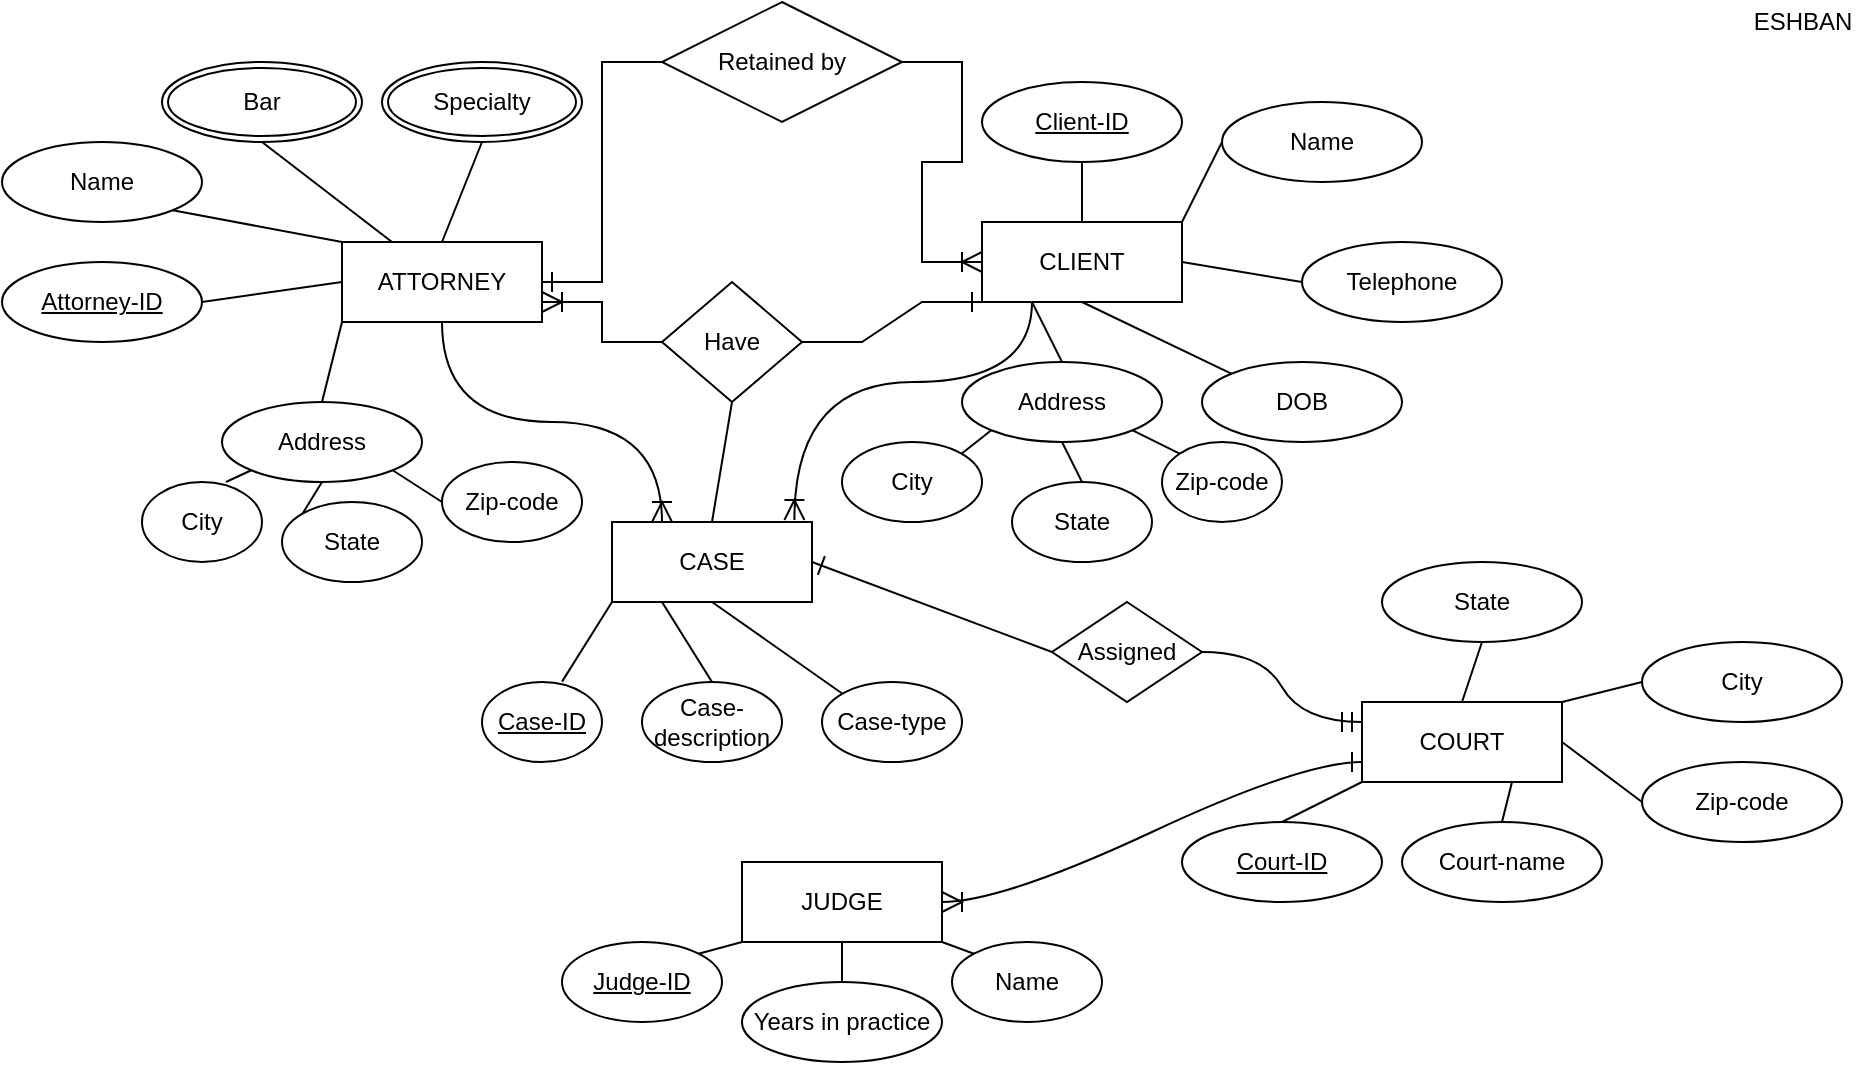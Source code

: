 <mxfile version="18.1.3" type="github"><diagram id="uDdt1Meas_3kFBO8Tdob" name="Page-1"><mxGraphModel dx="1888" dy="539" grid="1" gridSize="10" guides="1" tooltips="1" connect="1" arrows="1" fold="1" page="1" pageScale="1" pageWidth="850" pageHeight="1100" math="0" shadow="0"><root><mxCell id="0"/><mxCell id="1" parent="0"/><mxCell id="yBgSGpCoAsf1vwWN_iML-1" value="ATTORNEY" style="whiteSpace=wrap;html=1;align=center;" vertex="1" parent="1"><mxGeometry x="80" y="210" width="100" height="40" as="geometry"/></mxCell><mxCell id="yBgSGpCoAsf1vwWN_iML-2" value="CLIENT" style="whiteSpace=wrap;html=1;align=center;" vertex="1" parent="1"><mxGeometry x="400" y="200" width="100" height="40" as="geometry"/></mxCell><mxCell id="yBgSGpCoAsf1vwWN_iML-3" value="CASE" style="whiteSpace=wrap;html=1;align=center;" vertex="1" parent="1"><mxGeometry x="215" y="350" width="100" height="40" as="geometry"/></mxCell><mxCell id="yBgSGpCoAsf1vwWN_iML-4" value="COURT" style="whiteSpace=wrap;html=1;align=center;" vertex="1" parent="1"><mxGeometry x="590" y="440" width="100" height="40" as="geometry"/></mxCell><mxCell id="yBgSGpCoAsf1vwWN_iML-5" value="JUDGE" style="whiteSpace=wrap;html=1;align=center;" vertex="1" parent="1"><mxGeometry x="280" y="520" width="100" height="40" as="geometry"/></mxCell><mxCell id="yBgSGpCoAsf1vwWN_iML-6" value="Specialty" style="ellipse;shape=doubleEllipse;margin=3;whiteSpace=wrap;html=1;align=center;" vertex="1" parent="1"><mxGeometry x="100" y="120" width="100" height="40" as="geometry"/></mxCell><mxCell id="yBgSGpCoAsf1vwWN_iML-7" value="Bar" style="ellipse;shape=doubleEllipse;margin=3;whiteSpace=wrap;html=1;align=center;" vertex="1" parent="1"><mxGeometry x="-10" y="120" width="100" height="40" as="geometry"/></mxCell><mxCell id="yBgSGpCoAsf1vwWN_iML-8" value="State" style="ellipse;whiteSpace=wrap;html=1;align=center;" vertex="1" parent="1"><mxGeometry x="50" y="340" width="70" height="40" as="geometry"/></mxCell><mxCell id="yBgSGpCoAsf1vwWN_iML-9" value="City" style="ellipse;whiteSpace=wrap;html=1;align=center;" vertex="1" parent="1"><mxGeometry x="-20" y="330" width="60" height="40" as="geometry"/></mxCell><mxCell id="yBgSGpCoAsf1vwWN_iML-10" value="Address" style="ellipse;whiteSpace=wrap;html=1;align=center;" vertex="1" parent="1"><mxGeometry x="20" y="290" width="100" height="40" as="geometry"/></mxCell><mxCell id="yBgSGpCoAsf1vwWN_iML-11" value="Name" style="ellipse;whiteSpace=wrap;html=1;align=center;" vertex="1" parent="1"><mxGeometry x="-90" y="160" width="100" height="40" as="geometry"/></mxCell><mxCell id="yBgSGpCoAsf1vwWN_iML-13" value="Zip-code" style="ellipse;whiteSpace=wrap;html=1;align=center;" vertex="1" parent="1"><mxGeometry x="130" y="320" width="70" height="40" as="geometry"/></mxCell><mxCell id="yBgSGpCoAsf1vwWN_iML-14" value="" style="endArrow=none;html=1;rounded=0;exitX=0.5;exitY=1;exitDx=0;exitDy=0;entryX=0;entryY=0;entryDx=0;entryDy=0;" edge="1" parent="1" source="yBgSGpCoAsf1vwWN_iML-10" target="yBgSGpCoAsf1vwWN_iML-8"><mxGeometry relative="1" as="geometry"><mxPoint x="30" y="440" as="sourcePoint"/><mxPoint x="190" y="440" as="targetPoint"/></mxGeometry></mxCell><mxCell id="yBgSGpCoAsf1vwWN_iML-15" value="" style="endArrow=none;html=1;rounded=0;exitX=0.7;exitY=0;exitDx=0;exitDy=0;exitPerimeter=0;entryX=0;entryY=1;entryDx=0;entryDy=0;" edge="1" parent="1" source="yBgSGpCoAsf1vwWN_iML-9" target="yBgSGpCoAsf1vwWN_iML-10"><mxGeometry relative="1" as="geometry"><mxPoint x="-70" y="339.5" as="sourcePoint"/><mxPoint x="90" y="339.5" as="targetPoint"/></mxGeometry></mxCell><mxCell id="yBgSGpCoAsf1vwWN_iML-16" value="" style="endArrow=none;html=1;rounded=0;exitX=0.5;exitY=0;exitDx=0;exitDy=0;entryX=0;entryY=1;entryDx=0;entryDy=0;" edge="1" parent="1" source="yBgSGpCoAsf1vwWN_iML-10" target="yBgSGpCoAsf1vwWN_iML-1"><mxGeometry relative="1" as="geometry"><mxPoint x="40" y="270" as="sourcePoint"/><mxPoint x="200" y="270" as="targetPoint"/></mxGeometry></mxCell><mxCell id="yBgSGpCoAsf1vwWN_iML-17" value="" style="endArrow=none;html=1;rounded=0;exitX=1;exitY=0.5;exitDx=0;exitDy=0;entryX=0;entryY=0.5;entryDx=0;entryDy=0;" edge="1" parent="1" source="yBgSGpCoAsf1vwWN_iML-23" target="yBgSGpCoAsf1vwWN_iML-1"><mxGeometry relative="1" as="geometry"><mxPoint x="5.355" y="235.858" as="sourcePoint"/><mxPoint x="180" y="260" as="targetPoint"/></mxGeometry></mxCell><mxCell id="yBgSGpCoAsf1vwWN_iML-18" value="" style="endArrow=none;html=1;rounded=0;exitX=1;exitY=1;exitDx=0;exitDy=0;entryX=0;entryY=0;entryDx=0;entryDy=0;" edge="1" parent="1" source="yBgSGpCoAsf1vwWN_iML-11" target="yBgSGpCoAsf1vwWN_iML-1"><mxGeometry relative="1" as="geometry"><mxPoint x="-80" y="220" as="sourcePoint"/><mxPoint x="80" y="220" as="targetPoint"/></mxGeometry></mxCell><mxCell id="yBgSGpCoAsf1vwWN_iML-19" value="" style="endArrow=none;html=1;rounded=0;exitX=0.5;exitY=0;exitDx=0;exitDy=0;entryX=0.5;entryY=1;entryDx=0;entryDy=0;" edge="1" parent="1" source="yBgSGpCoAsf1vwWN_iML-1" target="yBgSGpCoAsf1vwWN_iML-6"><mxGeometry relative="1" as="geometry"><mxPoint x="150" y="179.5" as="sourcePoint"/><mxPoint x="310" y="179.5" as="targetPoint"/></mxGeometry></mxCell><mxCell id="yBgSGpCoAsf1vwWN_iML-20" value="" style="endArrow=none;html=1;rounded=0;exitX=0.5;exitY=1;exitDx=0;exitDy=0;entryX=0.25;entryY=0;entryDx=0;entryDy=0;" edge="1" parent="1" source="yBgSGpCoAsf1vwWN_iML-7" target="yBgSGpCoAsf1vwWN_iML-1"><mxGeometry relative="1" as="geometry"><mxPoint x="30" y="179.5" as="sourcePoint"/><mxPoint x="190" y="179.5" as="targetPoint"/></mxGeometry></mxCell><mxCell id="yBgSGpCoAsf1vwWN_iML-22" value="" style="endArrow=none;html=1;rounded=0;exitX=1;exitY=1;exitDx=0;exitDy=0;entryX=0;entryY=0.5;entryDx=0;entryDy=0;" edge="1" parent="1" source="yBgSGpCoAsf1vwWN_iML-10" target="yBgSGpCoAsf1vwWN_iML-13"><mxGeometry relative="1" as="geometry"><mxPoint x="340" y="280" as="sourcePoint"/><mxPoint x="500" y="280" as="targetPoint"/></mxGeometry></mxCell><mxCell id="yBgSGpCoAsf1vwWN_iML-23" value="Attorney-ID" style="ellipse;whiteSpace=wrap;html=1;align=center;fontStyle=4;" vertex="1" parent="1"><mxGeometry x="-90" y="220" width="100" height="40" as="geometry"/></mxCell><mxCell id="yBgSGpCoAsf1vwWN_iML-24" value="Retained by" style="shape=rhombus;perimeter=rhombusPerimeter;whiteSpace=wrap;html=1;align=center;" vertex="1" parent="1"><mxGeometry x="240" y="90" width="120" height="60" as="geometry"/></mxCell><mxCell id="yBgSGpCoAsf1vwWN_iML-25" value="" style="edgeStyle=entityRelationEdgeStyle;fontSize=12;html=1;endArrow=ERone;endFill=1;rounded=0;entryX=1;entryY=0.5;entryDx=0;entryDy=0;exitX=0;exitY=0.5;exitDx=0;exitDy=0;endSize=8;startSize=8;" edge="1" parent="1" source="yBgSGpCoAsf1vwWN_iML-24" target="yBgSGpCoAsf1vwWN_iML-1"><mxGeometry width="100" height="100" relative="1" as="geometry"><mxPoint x="370" y="330" as="sourcePoint"/><mxPoint x="470" y="230" as="targetPoint"/></mxGeometry></mxCell><mxCell id="yBgSGpCoAsf1vwWN_iML-26" value="" style="edgeStyle=entityRelationEdgeStyle;fontSize=12;html=1;endArrow=ERoneToMany;rounded=0;startSize=8;endSize=8;exitX=1;exitY=0.5;exitDx=0;exitDy=0;entryX=0;entryY=0.5;entryDx=0;entryDy=0;" edge="1" parent="1" source="yBgSGpCoAsf1vwWN_iML-24" target="yBgSGpCoAsf1vwWN_iML-2"><mxGeometry width="100" height="100" relative="1" as="geometry"><mxPoint x="240" y="330" as="sourcePoint"/><mxPoint x="400" y="210" as="targetPoint"/></mxGeometry></mxCell><mxCell id="yBgSGpCoAsf1vwWN_iML-28" value="Name" style="ellipse;whiteSpace=wrap;html=1;align=center;" vertex="1" parent="1"><mxGeometry x="520" y="140" width="100" height="40" as="geometry"/></mxCell><mxCell id="yBgSGpCoAsf1vwWN_iML-29" value="Telephone" style="ellipse;whiteSpace=wrap;html=1;align=center;" vertex="1" parent="1"><mxGeometry x="560" y="210" width="100" height="40" as="geometry"/></mxCell><mxCell id="yBgSGpCoAsf1vwWN_iML-30" value="DOB" style="ellipse;whiteSpace=wrap;html=1;align=center;" vertex="1" parent="1"><mxGeometry x="510" y="270" width="100" height="40" as="geometry"/></mxCell><mxCell id="yBgSGpCoAsf1vwWN_iML-31" value="Address" style="ellipse;whiteSpace=wrap;html=1;align=center;" vertex="1" parent="1"><mxGeometry x="390" y="270" width="100" height="40" as="geometry"/></mxCell><mxCell id="yBgSGpCoAsf1vwWN_iML-32" value="Client-ID" style="ellipse;whiteSpace=wrap;html=1;align=center;fontStyle=4;" vertex="1" parent="1"><mxGeometry x="400" y="130" width="100" height="40" as="geometry"/></mxCell><mxCell id="yBgSGpCoAsf1vwWN_iML-33" value="Zip-code" style="ellipse;whiteSpace=wrap;html=1;align=center;" vertex="1" parent="1"><mxGeometry x="490" y="310" width="60" height="40" as="geometry"/></mxCell><mxCell id="yBgSGpCoAsf1vwWN_iML-34" value="State" style="ellipse;whiteSpace=wrap;html=1;align=center;" vertex="1" parent="1"><mxGeometry x="415" y="330" width="70" height="40" as="geometry"/></mxCell><mxCell id="yBgSGpCoAsf1vwWN_iML-35" value="City" style="ellipse;whiteSpace=wrap;html=1;align=center;" vertex="1" parent="1"><mxGeometry x="330" y="310" width="70" height="40" as="geometry"/></mxCell><mxCell id="yBgSGpCoAsf1vwWN_iML-36" value="" style="endArrow=none;html=1;rounded=0;startSize=8;endSize=8;exitX=0.25;exitY=1;exitDx=0;exitDy=0;entryX=0.5;entryY=0;entryDx=0;entryDy=0;" edge="1" parent="1" source="yBgSGpCoAsf1vwWN_iML-2" target="yBgSGpCoAsf1vwWN_iML-31"><mxGeometry relative="1" as="geometry"><mxPoint x="340" y="280" as="sourcePoint"/><mxPoint x="500" y="280" as="targetPoint"/></mxGeometry></mxCell><mxCell id="yBgSGpCoAsf1vwWN_iML-37" value="" style="endArrow=none;html=1;rounded=0;startSize=8;endSize=8;exitX=0.5;exitY=1;exitDx=0;exitDy=0;entryX=0;entryY=0;entryDx=0;entryDy=0;" edge="1" parent="1" source="yBgSGpCoAsf1vwWN_iML-2" target="yBgSGpCoAsf1vwWN_iML-30"><mxGeometry relative="1" as="geometry"><mxPoint x="340" y="280" as="sourcePoint"/><mxPoint x="500" y="280" as="targetPoint"/></mxGeometry></mxCell><mxCell id="yBgSGpCoAsf1vwWN_iML-38" value="" style="endArrow=none;html=1;rounded=0;startSize=8;endSize=8;exitX=0;exitY=1;exitDx=0;exitDy=0;entryX=1;entryY=0;entryDx=0;entryDy=0;" edge="1" parent="1" source="yBgSGpCoAsf1vwWN_iML-31" target="yBgSGpCoAsf1vwWN_iML-35"><mxGeometry relative="1" as="geometry"><mxPoint x="340" y="280" as="sourcePoint"/><mxPoint x="500" y="280" as="targetPoint"/></mxGeometry></mxCell><mxCell id="yBgSGpCoAsf1vwWN_iML-39" value="" style="endArrow=none;html=1;rounded=0;startSize=8;endSize=8;entryX=0.5;entryY=0;entryDx=0;entryDy=0;exitX=0.5;exitY=1;exitDx=0;exitDy=0;" edge="1" parent="1" source="yBgSGpCoAsf1vwWN_iML-31" target="yBgSGpCoAsf1vwWN_iML-34"><mxGeometry relative="1" as="geometry"><mxPoint x="340" y="280" as="sourcePoint"/><mxPoint x="500" y="280" as="targetPoint"/></mxGeometry></mxCell><mxCell id="yBgSGpCoAsf1vwWN_iML-40" value="" style="endArrow=none;html=1;rounded=0;startSize=8;endSize=8;exitX=1;exitY=1;exitDx=0;exitDy=0;entryX=0;entryY=0;entryDx=0;entryDy=0;" edge="1" parent="1" source="yBgSGpCoAsf1vwWN_iML-31" target="yBgSGpCoAsf1vwWN_iML-33"><mxGeometry relative="1" as="geometry"><mxPoint x="340" y="280" as="sourcePoint"/><mxPoint x="500" y="280" as="targetPoint"/></mxGeometry></mxCell><mxCell id="yBgSGpCoAsf1vwWN_iML-41" value="" style="endArrow=none;html=1;rounded=0;startSize=8;endSize=8;exitX=1;exitY=0.5;exitDx=0;exitDy=0;entryX=0;entryY=0.5;entryDx=0;entryDy=0;" edge="1" parent="1" source="yBgSGpCoAsf1vwWN_iML-2" target="yBgSGpCoAsf1vwWN_iML-29"><mxGeometry relative="1" as="geometry"><mxPoint x="340" y="280" as="sourcePoint"/><mxPoint x="500" y="280" as="targetPoint"/></mxGeometry></mxCell><mxCell id="yBgSGpCoAsf1vwWN_iML-42" value="" style="endArrow=none;html=1;rounded=0;startSize=8;endSize=8;exitX=1;exitY=0;exitDx=0;exitDy=0;entryX=0;entryY=0.5;entryDx=0;entryDy=0;" edge="1" parent="1" source="yBgSGpCoAsf1vwWN_iML-2" target="yBgSGpCoAsf1vwWN_iML-28"><mxGeometry relative="1" as="geometry"><mxPoint x="340" y="280" as="sourcePoint"/><mxPoint x="500" y="280" as="targetPoint"/></mxGeometry></mxCell><mxCell id="yBgSGpCoAsf1vwWN_iML-43" value="" style="endArrow=none;html=1;rounded=0;startSize=8;endSize=8;exitX=0.5;exitY=1;exitDx=0;exitDy=0;entryX=0.5;entryY=0;entryDx=0;entryDy=0;" edge="1" parent="1" source="yBgSGpCoAsf1vwWN_iML-32" target="yBgSGpCoAsf1vwWN_iML-2"><mxGeometry relative="1" as="geometry"><mxPoint x="340" y="280" as="sourcePoint"/><mxPoint x="500" y="280" as="targetPoint"/></mxGeometry></mxCell><mxCell id="yBgSGpCoAsf1vwWN_iML-46" value="" style="edgeStyle=entityRelationEdgeStyle;fontSize=12;html=1;endArrow=ERone;endFill=1;rounded=0;startSize=8;endSize=8;exitX=1;exitY=0.5;exitDx=0;exitDy=0;entryX=0;entryY=1;entryDx=0;entryDy=0;" edge="1" parent="1" source="yBgSGpCoAsf1vwWN_iML-83" target="yBgSGpCoAsf1vwWN_iML-2"><mxGeometry width="100" height="100" relative="1" as="geometry"><mxPoint x="300" y="275" as="sourcePoint"/><mxPoint x="470" y="230" as="targetPoint"/></mxGeometry></mxCell><mxCell id="yBgSGpCoAsf1vwWN_iML-47" value="" style="edgeStyle=entityRelationEdgeStyle;fontSize=12;html=1;endArrow=ERoneToMany;rounded=0;startSize=8;endSize=8;entryX=1;entryY=0.75;entryDx=0;entryDy=0;exitX=0;exitY=0.5;exitDx=0;exitDy=0;" edge="1" parent="1" source="yBgSGpCoAsf1vwWN_iML-83" target="yBgSGpCoAsf1vwWN_iML-1"><mxGeometry width="100" height="100" relative="1" as="geometry"><mxPoint x="210" y="270" as="sourcePoint"/><mxPoint x="470" y="230" as="targetPoint"/></mxGeometry></mxCell><mxCell id="yBgSGpCoAsf1vwWN_iML-48" value="" style="endArrow=none;html=1;rounded=0;startSize=8;endSize=8;exitX=0.5;exitY=0;exitDx=0;exitDy=0;entryX=0.5;entryY=1;entryDx=0;entryDy=0;" edge="1" parent="1" source="yBgSGpCoAsf1vwWN_iML-3" target="yBgSGpCoAsf1vwWN_iML-83"><mxGeometry relative="1" as="geometry"><mxPoint x="340" y="280" as="sourcePoint"/><mxPoint x="276.8" y="291.8" as="targetPoint"/></mxGeometry></mxCell><mxCell id="yBgSGpCoAsf1vwWN_iML-50" value="Case-description" style="ellipse;whiteSpace=wrap;html=1;align=center;" vertex="1" parent="1"><mxGeometry x="230" y="430" width="70" height="40" as="geometry"/></mxCell><mxCell id="yBgSGpCoAsf1vwWN_iML-51" value="Case-type" style="ellipse;whiteSpace=wrap;html=1;align=center;" vertex="1" parent="1"><mxGeometry x="320" y="430" width="70" height="40" as="geometry"/></mxCell><mxCell id="yBgSGpCoAsf1vwWN_iML-52" value="" style="endArrow=none;html=1;rounded=0;startSize=8;endSize=8;exitX=0;exitY=1;exitDx=0;exitDy=0;entryX=0.667;entryY=-0.005;entryDx=0;entryDy=0;entryPerimeter=0;" edge="1" parent="1" source="yBgSGpCoAsf1vwWN_iML-3" target="yBgSGpCoAsf1vwWN_iML-58"><mxGeometry relative="1" as="geometry"><mxPoint x="340" y="280" as="sourcePoint"/><mxPoint x="185" y="380" as="targetPoint"/></mxGeometry></mxCell><mxCell id="yBgSGpCoAsf1vwWN_iML-53" value="" style="endArrow=none;html=1;rounded=0;startSize=8;endSize=8;exitX=0.25;exitY=1;exitDx=0;exitDy=0;entryX=0.5;entryY=0;entryDx=0;entryDy=0;" edge="1" parent="1" source="yBgSGpCoAsf1vwWN_iML-3" target="yBgSGpCoAsf1vwWN_iML-50"><mxGeometry relative="1" as="geometry"><mxPoint x="340" y="280" as="sourcePoint"/><mxPoint x="500" y="280" as="targetPoint"/></mxGeometry></mxCell><mxCell id="yBgSGpCoAsf1vwWN_iML-54" value="" style="endArrow=none;html=1;rounded=0;startSize=8;endSize=8;exitX=0.5;exitY=1;exitDx=0;exitDy=0;entryX=0;entryY=0;entryDx=0;entryDy=0;" edge="1" parent="1" source="yBgSGpCoAsf1vwWN_iML-3" target="yBgSGpCoAsf1vwWN_iML-51"><mxGeometry relative="1" as="geometry"><mxPoint x="340" y="280" as="sourcePoint"/><mxPoint x="500" y="280" as="targetPoint"/></mxGeometry></mxCell><mxCell id="yBgSGpCoAsf1vwWN_iML-57" value="" style="endArrow=none;html=1;rounded=0;startSize=8;endSize=8;exitX=0.912;exitY=-0.025;exitDx=0;exitDy=0;entryX=0.25;entryY=1;entryDx=0;entryDy=0;startArrow=ERoneToMany;startFill=0;edgeStyle=orthogonalEdgeStyle;elbow=vertical;exitPerimeter=0;curved=1;" edge="1" parent="1" source="yBgSGpCoAsf1vwWN_iML-3" target="yBgSGpCoAsf1vwWN_iML-2"><mxGeometry relative="1" as="geometry"><mxPoint x="340" y="280" as="sourcePoint"/><mxPoint x="500" y="280" as="targetPoint"/><Array as="points"><mxPoint x="306" y="280"/><mxPoint x="425" y="280"/></Array></mxGeometry></mxCell><mxCell id="yBgSGpCoAsf1vwWN_iML-58" value="Case-ID" style="ellipse;whiteSpace=wrap;html=1;align=center;fontStyle=4;" vertex="1" parent="1"><mxGeometry x="150" y="430" width="60" height="40" as="geometry"/></mxCell><mxCell id="yBgSGpCoAsf1vwWN_iML-60" value="" style="endArrow=none;html=1;rounded=0;startSize=8;endSize=8;curved=1;elbow=vertical;entryX=0.5;entryY=1;entryDx=0;entryDy=0;startArrow=ERoneToMany;startFill=0;exitX=0.25;exitY=0;exitDx=0;exitDy=0;edgeStyle=orthogonalEdgeStyle;" edge="1" parent="1" source="yBgSGpCoAsf1vwWN_iML-3" target="yBgSGpCoAsf1vwWN_iML-1"><mxGeometry relative="1" as="geometry"><mxPoint x="140" y="280" as="sourcePoint"/><mxPoint x="230" y="300" as="targetPoint"/></mxGeometry></mxCell><mxCell id="yBgSGpCoAsf1vwWN_iML-61" value="Assigned" style="shape=rhombus;perimeter=rhombusPerimeter;whiteSpace=wrap;html=1;align=center;" vertex="1" parent="1"><mxGeometry x="435" y="390" width="75" height="50" as="geometry"/></mxCell><mxCell id="yBgSGpCoAsf1vwWN_iML-64" value="" style="endArrow=none;html=1;rounded=0;startSize=8;endSize=8;curved=1;elbow=vertical;exitX=1;exitY=0.5;exitDx=0;exitDy=0;entryX=0;entryY=0.5;entryDx=0;entryDy=0;startArrow=ERone;startFill=0;" edge="1" parent="1" source="yBgSGpCoAsf1vwWN_iML-3" target="yBgSGpCoAsf1vwWN_iML-61"><mxGeometry relative="1" as="geometry"><mxPoint x="340" y="370" as="sourcePoint"/><mxPoint x="500" y="370" as="targetPoint"/></mxGeometry></mxCell><mxCell id="yBgSGpCoAsf1vwWN_iML-65" value="" style="edgeStyle=entityRelationEdgeStyle;fontSize=12;html=1;endArrow=ERmandOne;rounded=0;startSize=8;endSize=8;curved=1;elbow=vertical;entryX=0;entryY=0.25;entryDx=0;entryDy=0;exitX=1;exitY=0.5;exitDx=0;exitDy=0;" edge="1" parent="1" source="yBgSGpCoAsf1vwWN_iML-61" target="yBgSGpCoAsf1vwWN_iML-4"><mxGeometry width="100" height="100" relative="1" as="geometry"><mxPoint x="370" y="420" as="sourcePoint"/><mxPoint x="470" y="320" as="targetPoint"/></mxGeometry></mxCell><mxCell id="yBgSGpCoAsf1vwWN_iML-66" value="Court-ID" style="ellipse;whiteSpace=wrap;html=1;align=center;fontStyle=4;" vertex="1" parent="1"><mxGeometry x="500" y="500" width="100" height="40" as="geometry"/></mxCell><mxCell id="yBgSGpCoAsf1vwWN_iML-67" value="Court-name" style="ellipse;whiteSpace=wrap;html=1;align=center;" vertex="1" parent="1"><mxGeometry x="610" y="500" width="100" height="40" as="geometry"/></mxCell><mxCell id="yBgSGpCoAsf1vwWN_iML-68" value="Zip-code" style="ellipse;whiteSpace=wrap;html=1;align=center;" vertex="1" parent="1"><mxGeometry x="730" y="470" width="100" height="40" as="geometry"/></mxCell><mxCell id="yBgSGpCoAsf1vwWN_iML-69" value="City" style="ellipse;whiteSpace=wrap;html=1;align=center;" vertex="1" parent="1"><mxGeometry x="730" y="410" width="100" height="40" as="geometry"/></mxCell><mxCell id="yBgSGpCoAsf1vwWN_iML-70" value="State" style="ellipse;whiteSpace=wrap;html=1;align=center;" vertex="1" parent="1"><mxGeometry x="600" y="370" width="100" height="40" as="geometry"/></mxCell><mxCell id="yBgSGpCoAsf1vwWN_iML-71" value="" style="endArrow=none;html=1;rounded=0;startSize=8;endSize=8;curved=1;elbow=vertical;exitX=0.5;exitY=0;exitDx=0;exitDy=0;entryX=0;entryY=1;entryDx=0;entryDy=0;" edge="1" parent="1" source="yBgSGpCoAsf1vwWN_iML-66" target="yBgSGpCoAsf1vwWN_iML-4"><mxGeometry relative="1" as="geometry"><mxPoint x="340" y="370" as="sourcePoint"/><mxPoint x="500" y="370" as="targetPoint"/></mxGeometry></mxCell><mxCell id="yBgSGpCoAsf1vwWN_iML-72" value="" style="endArrow=none;html=1;rounded=0;startSize=8;endSize=8;curved=1;elbow=vertical;exitX=0.5;exitY=0;exitDx=0;exitDy=0;entryX=0.5;entryY=1;entryDx=0;entryDy=0;" edge="1" parent="1" source="yBgSGpCoAsf1vwWN_iML-4" target="yBgSGpCoAsf1vwWN_iML-70"><mxGeometry relative="1" as="geometry"><mxPoint x="340" y="370" as="sourcePoint"/><mxPoint x="500" y="370" as="targetPoint"/></mxGeometry></mxCell><mxCell id="yBgSGpCoAsf1vwWN_iML-73" value="" style="endArrow=none;html=1;rounded=0;startSize=8;endSize=8;curved=1;elbow=vertical;entryX=1;entryY=0;entryDx=0;entryDy=0;exitX=0;exitY=0.5;exitDx=0;exitDy=0;" edge="1" parent="1" source="yBgSGpCoAsf1vwWN_iML-69" target="yBgSGpCoAsf1vwWN_iML-4"><mxGeometry relative="1" as="geometry"><mxPoint x="340" y="370" as="sourcePoint"/><mxPoint x="500" y="370" as="targetPoint"/></mxGeometry></mxCell><mxCell id="yBgSGpCoAsf1vwWN_iML-74" value="" style="endArrow=none;html=1;rounded=0;startSize=8;endSize=8;curved=1;elbow=vertical;exitX=0;exitY=0.5;exitDx=0;exitDy=0;entryX=1;entryY=0.5;entryDx=0;entryDy=0;" edge="1" parent="1" source="yBgSGpCoAsf1vwWN_iML-68" target="yBgSGpCoAsf1vwWN_iML-4"><mxGeometry relative="1" as="geometry"><mxPoint x="340" y="370" as="sourcePoint"/><mxPoint x="500" y="370" as="targetPoint"/></mxGeometry></mxCell><mxCell id="yBgSGpCoAsf1vwWN_iML-75" value="" style="endArrow=none;html=1;rounded=0;startSize=8;endSize=8;curved=1;elbow=vertical;exitX=0.75;exitY=1;exitDx=0;exitDy=0;entryX=0.5;entryY=0;entryDx=0;entryDy=0;" edge="1" parent="1" source="yBgSGpCoAsf1vwWN_iML-4" target="yBgSGpCoAsf1vwWN_iML-67"><mxGeometry relative="1" as="geometry"><mxPoint x="340" y="370" as="sourcePoint"/><mxPoint x="500" y="370" as="targetPoint"/></mxGeometry></mxCell><mxCell id="yBgSGpCoAsf1vwWN_iML-76" value="Judge-ID" style="ellipse;whiteSpace=wrap;html=1;align=center;fontStyle=4;" vertex="1" parent="1"><mxGeometry x="190" y="560" width="80" height="40" as="geometry"/></mxCell><mxCell id="yBgSGpCoAsf1vwWN_iML-77" value="Years in practice" style="ellipse;whiteSpace=wrap;html=1;align=center;" vertex="1" parent="1"><mxGeometry x="280" y="580" width="100" height="40" as="geometry"/></mxCell><mxCell id="yBgSGpCoAsf1vwWN_iML-78" value="Name" style="ellipse;whiteSpace=wrap;html=1;align=center;" vertex="1" parent="1"><mxGeometry x="385" y="560" width="75" height="40" as="geometry"/></mxCell><mxCell id="yBgSGpCoAsf1vwWN_iML-79" value="" style="endArrow=none;html=1;rounded=0;startSize=8;endSize=8;curved=1;elbow=vertical;exitX=1;exitY=0;exitDx=0;exitDy=0;entryX=0;entryY=1;entryDx=0;entryDy=0;" edge="1" parent="1" source="yBgSGpCoAsf1vwWN_iML-76" target="yBgSGpCoAsf1vwWN_iML-5"><mxGeometry relative="1" as="geometry"><mxPoint x="340" y="370" as="sourcePoint"/><mxPoint x="500" y="370" as="targetPoint"/></mxGeometry></mxCell><mxCell id="yBgSGpCoAsf1vwWN_iML-80" value="" style="endArrow=none;html=1;rounded=0;startSize=8;endSize=8;curved=1;elbow=vertical;exitX=0.5;exitY=0;exitDx=0;exitDy=0;entryX=0.5;entryY=1;entryDx=0;entryDy=0;" edge="1" parent="1" source="yBgSGpCoAsf1vwWN_iML-77" target="yBgSGpCoAsf1vwWN_iML-5"><mxGeometry relative="1" as="geometry"><mxPoint x="340" y="370" as="sourcePoint"/><mxPoint x="500" y="370" as="targetPoint"/></mxGeometry></mxCell><mxCell id="yBgSGpCoAsf1vwWN_iML-81" value="" style="endArrow=none;html=1;rounded=0;startSize=8;endSize=8;curved=1;elbow=vertical;exitX=0;exitY=0;exitDx=0;exitDy=0;entryX=1;entryY=1;entryDx=0;entryDy=0;" edge="1" parent="1" source="yBgSGpCoAsf1vwWN_iML-78" target="yBgSGpCoAsf1vwWN_iML-5"><mxGeometry relative="1" as="geometry"><mxPoint x="340" y="370" as="sourcePoint"/><mxPoint x="500" y="370" as="targetPoint"/></mxGeometry></mxCell><mxCell id="yBgSGpCoAsf1vwWN_iML-82" value="" style="edgeStyle=entityRelationEdgeStyle;fontSize=12;html=1;endArrow=ERoneToMany;rounded=0;startSize=8;endSize=8;curved=1;elbow=vertical;entryX=1;entryY=0.5;entryDx=0;entryDy=0;exitX=0;exitY=0.75;exitDx=0;exitDy=0;startArrow=ERone;startFill=0;" edge="1" parent="1" source="yBgSGpCoAsf1vwWN_iML-4" target="yBgSGpCoAsf1vwWN_iML-5"><mxGeometry width="100" height="100" relative="1" as="geometry"><mxPoint x="370" y="420" as="sourcePoint"/><mxPoint x="470" y="320" as="targetPoint"/></mxGeometry></mxCell><mxCell id="yBgSGpCoAsf1vwWN_iML-83" value="Have" style="shape=rhombus;perimeter=rhombusPerimeter;whiteSpace=wrap;html=1;align=center;" vertex="1" parent="1"><mxGeometry x="240" y="230" width="70" height="60" as="geometry"/></mxCell><mxCell id="yBgSGpCoAsf1vwWN_iML-85" value="ESHBAN" style="text;html=1;align=center;verticalAlign=middle;resizable=0;points=[];autosize=1;strokeColor=none;fillColor=none;" vertex="1" parent="1"><mxGeometry x="780" y="90" width="60" height="20" as="geometry"/></mxCell></root></mxGraphModel></diagram></mxfile>